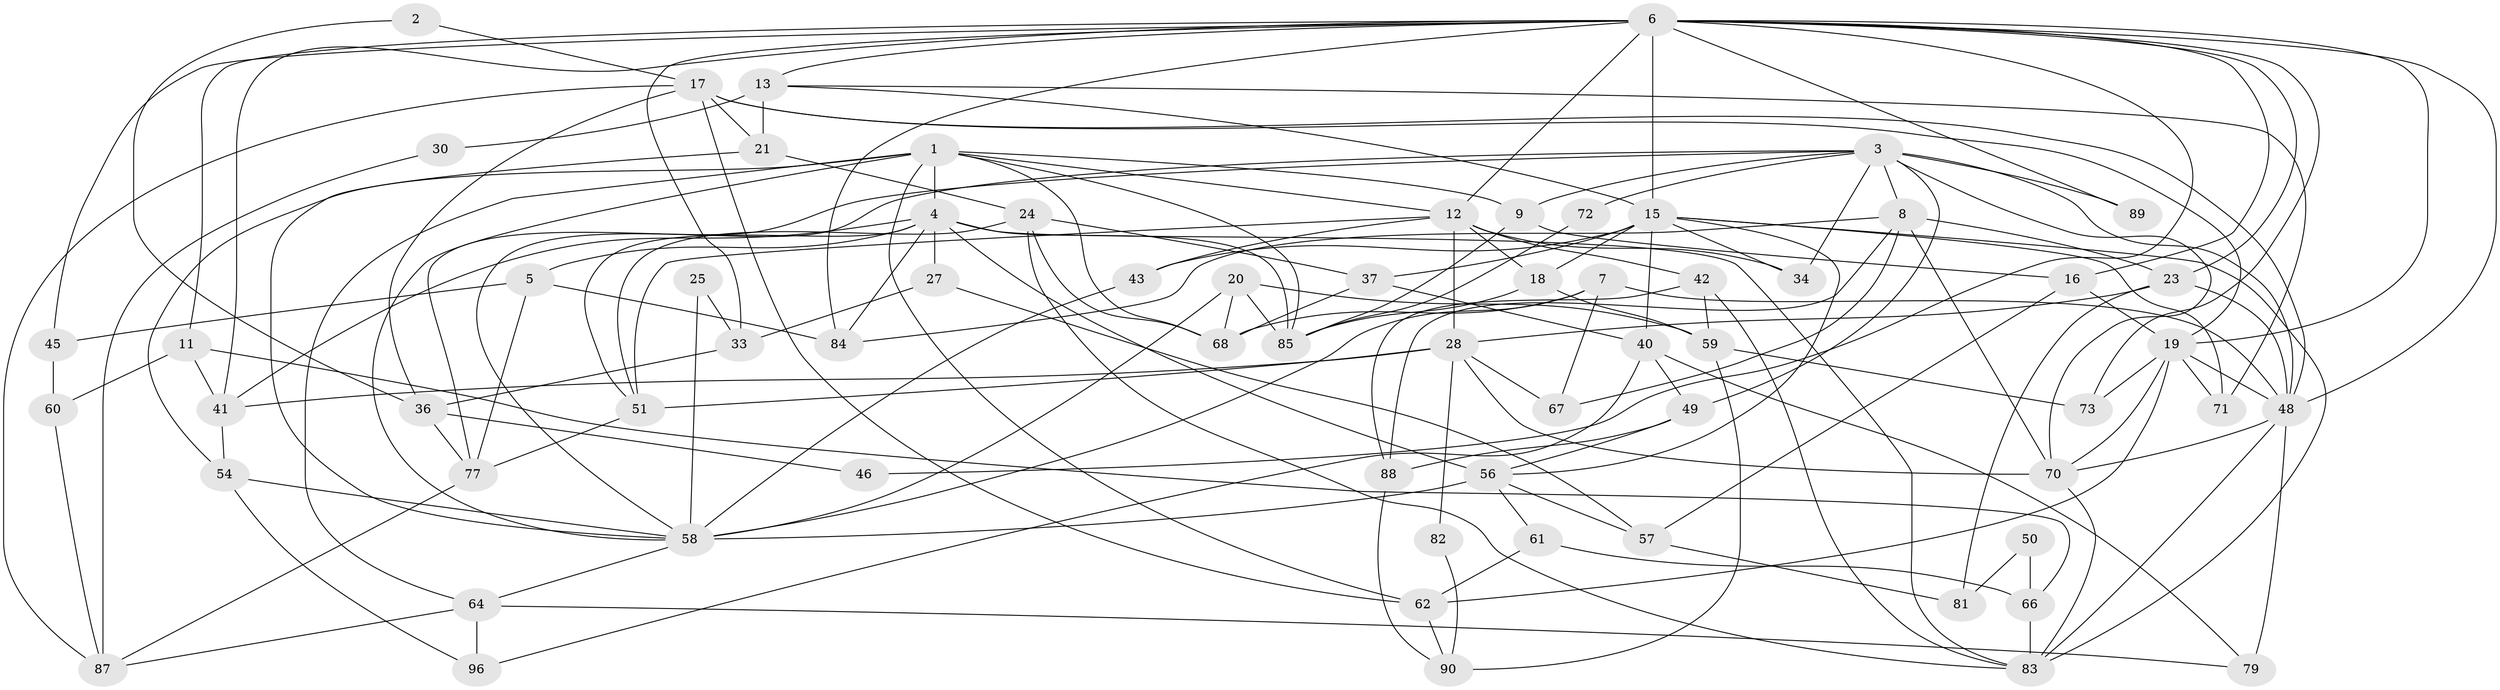 // original degree distribution, {4: 0.29896907216494845, 2: 0.1134020618556701, 3: 0.26804123711340205, 6: 0.07216494845360824, 8: 0.020618556701030927, 5: 0.20618556701030927, 7: 0.020618556701030927}
// Generated by graph-tools (version 1.1) at 2025/18/03/04/25 18:18:41]
// undirected, 67 vertices, 161 edges
graph export_dot {
graph [start="1"]
  node [color=gray90,style=filled];
  1 [super="+32+22"];
  2;
  3 [super="+74+14"];
  4 [super="+10"];
  5;
  6 [super="+38+31"];
  7;
  8 [super="+44"];
  9;
  11;
  12;
  13;
  15 [super="+53+29"];
  16;
  17;
  18 [super="+35"];
  19 [super="+26"];
  20;
  21;
  23;
  24 [super="+78"];
  25;
  27;
  28;
  30;
  33;
  34;
  36;
  37;
  40;
  41;
  42;
  43;
  45;
  46;
  48 [super="+93+63"];
  49;
  50;
  51 [super="+69"];
  54;
  56 [super="+92"];
  57;
  58 [super="+76+75"];
  59 [super="+65"];
  60;
  61;
  62;
  64;
  66 [super="+80"];
  67;
  68 [super="+94"];
  70;
  71;
  72;
  73;
  77;
  79;
  81;
  82;
  83 [super="+91"];
  84;
  85 [super="+95"];
  87;
  88;
  89;
  90;
  96;
  1 -- 64;
  1 -- 54;
  1 -- 12;
  1 -- 4;
  1 -- 68;
  1 -- 85;
  1 -- 9;
  1 -- 58;
  1 -- 62;
  2 -- 17;
  2 -- 36;
  3 -- 49;
  3 -- 8;
  3 -- 77;
  3 -- 34;
  3 -- 70;
  3 -- 72;
  3 -- 9;
  3 -- 48;
  3 -- 89;
  3 -- 58;
  4 -- 84;
  4 -- 5;
  4 -- 41;
  4 -- 83;
  4 -- 85 [weight=2];
  4 -- 56;
  4 -- 27;
  4 -- 51;
  5 -- 45;
  5 -- 77;
  5 -- 84;
  6 -- 12;
  6 -- 16;
  6 -- 23;
  6 -- 45;
  6 -- 73;
  6 -- 89;
  6 -- 48;
  6 -- 46;
  6 -- 84;
  6 -- 33;
  6 -- 19;
  6 -- 41;
  6 -- 11;
  6 -- 13;
  6 -- 15;
  7 -- 67;
  7 -- 68;
  7 -- 48;
  7 -- 58;
  8 -- 23;
  8 -- 67;
  8 -- 88;
  8 -- 84;
  8 -- 70;
  9 -- 16;
  9 -- 85;
  11 -- 41;
  11 -- 60;
  11 -- 66;
  12 -- 34;
  12 -- 28;
  12 -- 42;
  12 -- 43;
  12 -- 51;
  12 -- 18;
  13 -- 15;
  13 -- 21;
  13 -- 30;
  13 -- 71;
  15 -- 71;
  15 -- 37;
  15 -- 40;
  15 -- 43;
  15 -- 18;
  15 -- 34;
  15 -- 83;
  15 -- 56;
  16 -- 57;
  16 -- 19;
  17 -- 62;
  17 -- 21;
  17 -- 19;
  17 -- 36;
  17 -- 87;
  17 -- 48;
  18 -- 85;
  18 -- 59;
  19 -- 71;
  19 -- 73;
  19 -- 48;
  19 -- 70;
  19 -- 62;
  20 -- 68;
  20 -- 58;
  20 -- 85;
  20 -- 59;
  21 -- 24;
  21 -- 58;
  23 -- 28;
  23 -- 48;
  23 -- 81;
  24 -- 51;
  24 -- 37;
  24 -- 68 [weight=2];
  24 -- 83;
  25 -- 33;
  25 -- 58;
  27 -- 57;
  27 -- 33;
  28 -- 67;
  28 -- 70;
  28 -- 41;
  28 -- 82;
  28 -- 51;
  30 -- 87;
  33 -- 36;
  36 -- 46;
  36 -- 77;
  37 -- 40;
  37 -- 68;
  40 -- 96;
  40 -- 49;
  40 -- 79;
  41 -- 54;
  42 -- 88;
  42 -- 59;
  42 -- 83;
  43 -- 58;
  45 -- 60;
  48 -- 70;
  48 -- 83;
  48 -- 79;
  49 -- 88;
  49 -- 56;
  50 -- 81;
  50 -- 66;
  51 -- 77;
  54 -- 58;
  54 -- 96;
  56 -- 57;
  56 -- 61;
  56 -- 58 [weight=2];
  57 -- 81;
  58 -- 64;
  59 -- 73;
  59 -- 90;
  60 -- 87;
  61 -- 62;
  61 -- 66;
  62 -- 90;
  64 -- 87;
  64 -- 79;
  64 -- 96;
  66 -- 83;
  70 -- 83;
  72 -- 85;
  77 -- 87;
  82 -- 90;
  88 -- 90;
}

